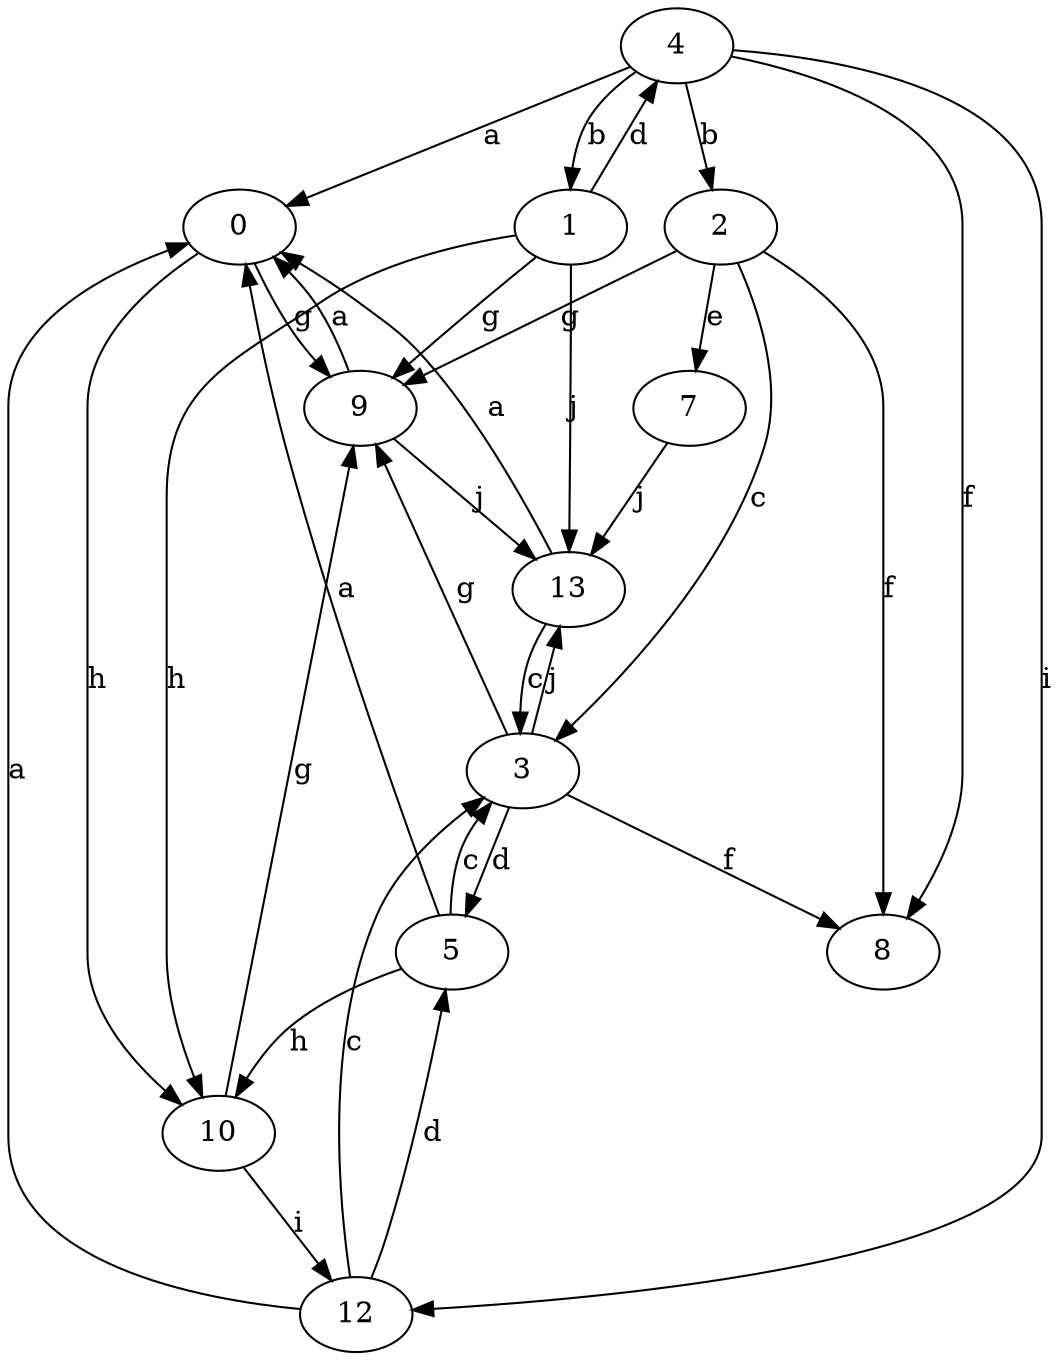 strict digraph  {
0;
1;
2;
3;
4;
5;
7;
8;
9;
10;
12;
13;
0 -> 9  [label=g];
0 -> 10  [label=h];
1 -> 4  [label=d];
1 -> 9  [label=g];
1 -> 10  [label=h];
1 -> 13  [label=j];
2 -> 3  [label=c];
2 -> 7  [label=e];
2 -> 8  [label=f];
2 -> 9  [label=g];
3 -> 5  [label=d];
3 -> 8  [label=f];
3 -> 9  [label=g];
3 -> 13  [label=j];
4 -> 0  [label=a];
4 -> 1  [label=b];
4 -> 2  [label=b];
4 -> 8  [label=f];
4 -> 12  [label=i];
5 -> 0  [label=a];
5 -> 3  [label=c];
5 -> 10  [label=h];
7 -> 13  [label=j];
9 -> 0  [label=a];
9 -> 13  [label=j];
10 -> 9  [label=g];
10 -> 12  [label=i];
12 -> 0  [label=a];
12 -> 3  [label=c];
12 -> 5  [label=d];
13 -> 0  [label=a];
13 -> 3  [label=c];
}
